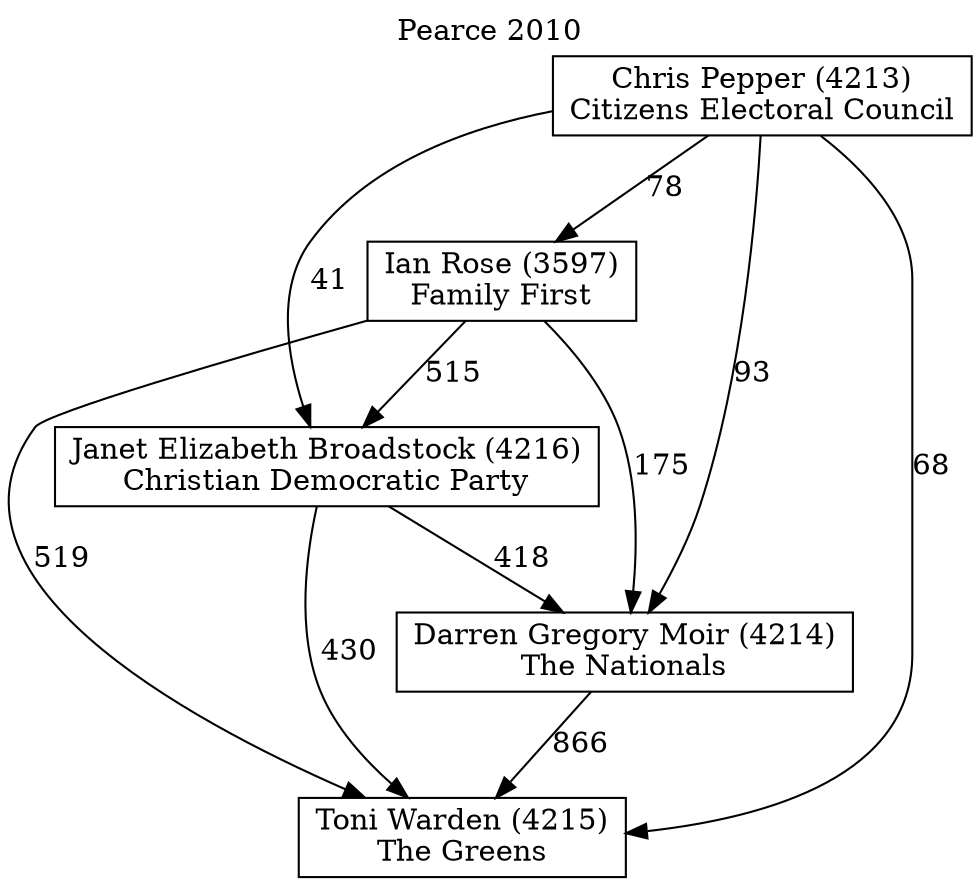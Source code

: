 // House preference flow
digraph "Toni Warden (4215)_Pearce_2010" {
	graph [label="Pearce 2010" labelloc=t mclimit=10]
	node [shape=box]
	"Toni Warden (4215)" [label="Toni Warden (4215)
The Greens"]
	"Darren Gregory Moir (4214)" [label="Darren Gregory Moir (4214)
The Nationals"]
	"Janet Elizabeth Broadstock (4216)" [label="Janet Elizabeth Broadstock (4216)
Christian Democratic Party"]
	"Ian Rose (3597)" [label="Ian Rose (3597)
Family First"]
	"Chris Pepper (4213)" [label="Chris Pepper (4213)
Citizens Electoral Council"]
	"Toni Warden (4215)" [label="Toni Warden (4215)
The Greens"]
	"Janet Elizabeth Broadstock (4216)" [label="Janet Elizabeth Broadstock (4216)
Christian Democratic Party"]
	"Ian Rose (3597)" [label="Ian Rose (3597)
Family First"]
	"Chris Pepper (4213)" [label="Chris Pepper (4213)
Citizens Electoral Council"]
	"Toni Warden (4215)" [label="Toni Warden (4215)
The Greens"]
	"Ian Rose (3597)" [label="Ian Rose (3597)
Family First"]
	"Chris Pepper (4213)" [label="Chris Pepper (4213)
Citizens Electoral Council"]
	"Toni Warden (4215)" [label="Toni Warden (4215)
The Greens"]
	"Chris Pepper (4213)" [label="Chris Pepper (4213)
Citizens Electoral Council"]
	"Chris Pepper (4213)" [label="Chris Pepper (4213)
Citizens Electoral Council"]
	"Ian Rose (3597)" [label="Ian Rose (3597)
Family First"]
	"Chris Pepper (4213)" [label="Chris Pepper (4213)
Citizens Electoral Council"]
	"Chris Pepper (4213)" [label="Chris Pepper (4213)
Citizens Electoral Council"]
	"Janet Elizabeth Broadstock (4216)" [label="Janet Elizabeth Broadstock (4216)
Christian Democratic Party"]
	"Ian Rose (3597)" [label="Ian Rose (3597)
Family First"]
	"Chris Pepper (4213)" [label="Chris Pepper (4213)
Citizens Electoral Council"]
	"Janet Elizabeth Broadstock (4216)" [label="Janet Elizabeth Broadstock (4216)
Christian Democratic Party"]
	"Chris Pepper (4213)" [label="Chris Pepper (4213)
Citizens Electoral Council"]
	"Chris Pepper (4213)" [label="Chris Pepper (4213)
Citizens Electoral Council"]
	"Ian Rose (3597)" [label="Ian Rose (3597)
Family First"]
	"Chris Pepper (4213)" [label="Chris Pepper (4213)
Citizens Electoral Council"]
	"Chris Pepper (4213)" [label="Chris Pepper (4213)
Citizens Electoral Council"]
	"Darren Gregory Moir (4214)" [label="Darren Gregory Moir (4214)
The Nationals"]
	"Janet Elizabeth Broadstock (4216)" [label="Janet Elizabeth Broadstock (4216)
Christian Democratic Party"]
	"Ian Rose (3597)" [label="Ian Rose (3597)
Family First"]
	"Chris Pepper (4213)" [label="Chris Pepper (4213)
Citizens Electoral Council"]
	"Darren Gregory Moir (4214)" [label="Darren Gregory Moir (4214)
The Nationals"]
	"Ian Rose (3597)" [label="Ian Rose (3597)
Family First"]
	"Chris Pepper (4213)" [label="Chris Pepper (4213)
Citizens Electoral Council"]
	"Darren Gregory Moir (4214)" [label="Darren Gregory Moir (4214)
The Nationals"]
	"Chris Pepper (4213)" [label="Chris Pepper (4213)
Citizens Electoral Council"]
	"Chris Pepper (4213)" [label="Chris Pepper (4213)
Citizens Electoral Council"]
	"Ian Rose (3597)" [label="Ian Rose (3597)
Family First"]
	"Chris Pepper (4213)" [label="Chris Pepper (4213)
Citizens Electoral Council"]
	"Chris Pepper (4213)" [label="Chris Pepper (4213)
Citizens Electoral Council"]
	"Janet Elizabeth Broadstock (4216)" [label="Janet Elizabeth Broadstock (4216)
Christian Democratic Party"]
	"Ian Rose (3597)" [label="Ian Rose (3597)
Family First"]
	"Chris Pepper (4213)" [label="Chris Pepper (4213)
Citizens Electoral Council"]
	"Janet Elizabeth Broadstock (4216)" [label="Janet Elizabeth Broadstock (4216)
Christian Democratic Party"]
	"Chris Pepper (4213)" [label="Chris Pepper (4213)
Citizens Electoral Council"]
	"Chris Pepper (4213)" [label="Chris Pepper (4213)
Citizens Electoral Council"]
	"Ian Rose (3597)" [label="Ian Rose (3597)
Family First"]
	"Chris Pepper (4213)" [label="Chris Pepper (4213)
Citizens Electoral Council"]
	"Chris Pepper (4213)" [label="Chris Pepper (4213)
Citizens Electoral Council"]
	"Darren Gregory Moir (4214)" -> "Toni Warden (4215)" [label=866]
	"Janet Elizabeth Broadstock (4216)" -> "Darren Gregory Moir (4214)" [label=418]
	"Ian Rose (3597)" -> "Janet Elizabeth Broadstock (4216)" [label=515]
	"Chris Pepper (4213)" -> "Ian Rose (3597)" [label=78]
	"Janet Elizabeth Broadstock (4216)" -> "Toni Warden (4215)" [label=430]
	"Ian Rose (3597)" -> "Toni Warden (4215)" [label=519]
	"Chris Pepper (4213)" -> "Toni Warden (4215)" [label=68]
	"Chris Pepper (4213)" -> "Janet Elizabeth Broadstock (4216)" [label=41]
	"Ian Rose (3597)" -> "Darren Gregory Moir (4214)" [label=175]
	"Chris Pepper (4213)" -> "Darren Gregory Moir (4214)" [label=93]
}
